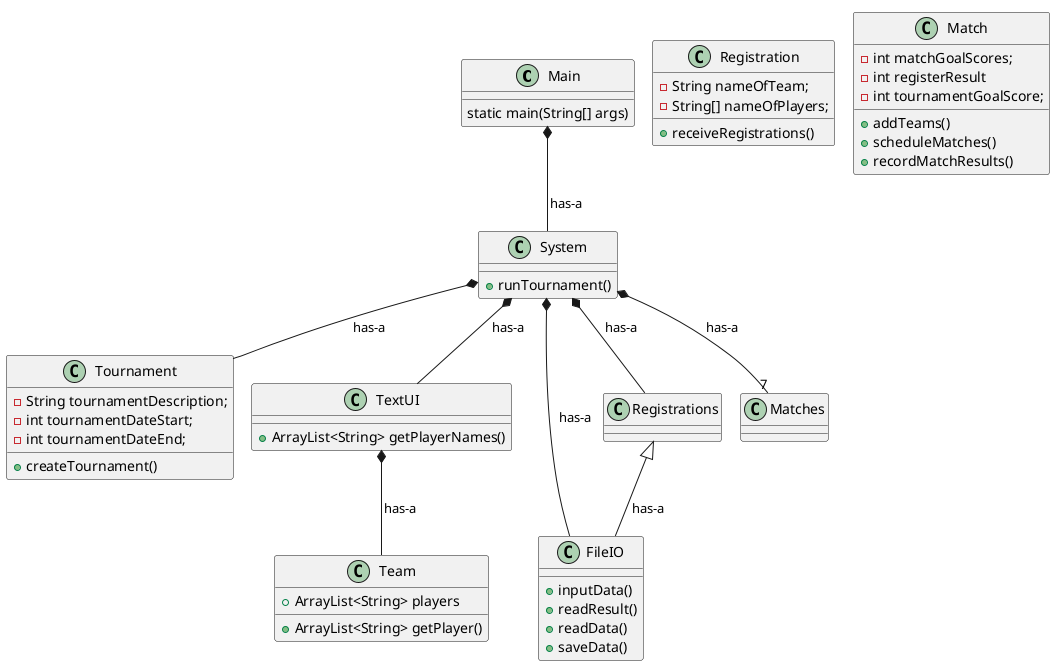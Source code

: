 @startuml

!pragma layout smetana

class Main
{
static main(String[] args)
}

class System
{
    +runTournament()
}

class Tournament
{
    -String tournamentDescription;
    -int tournamentDateStart;
    -int tournamentDateEnd;

    +createTournament()
}

class TextUI
{
+ ArrayList<String> getPlayerNames()
}

class Team
{
    +ArrayList<String> players
+ ArrayList<String> getPlayer()
}

class Registration
{
    -String nameOfTeam;
    -String[] nameOfPlayers;

    +receiveRegistrations()
}

class Match
{
    -int matchGoalScores;
    - int registerResult
    - int tournamentGoalScore;

    +addTeams()
    +scheduleMatches()
    +recordMatchResults()
}

class FileIO
{
    +inputData()
    +readResult()
    +readData()
    +saveData()
}
System *-- TextUI: has-a
TextUI *-- Team: has-a
System *-- Tournament: has-a
System *-- Registrations: has-a
System *-- "7"Matches: has-a
System *-- FileIO: has-a
Registrations <|-- FileIO:has-a
Main *-- System: has-a

@enduml